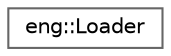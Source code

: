 digraph "Graphical Class Hierarchy"
{
 // LATEX_PDF_SIZE
  bgcolor="transparent";
  edge [fontname=Helvetica,fontsize=10,labelfontname=Helvetica,labelfontsize=10];
  node [fontname=Helvetica,fontsize=10,shape=box,height=0.2,width=0.4];
  rankdir="LR";
  Node0 [label="eng::Loader",height=0.2,width=0.4,color="grey40", fillcolor="white", style="filled",URL="$classeng_1_1_loader.html",tooltip=" "];
}

